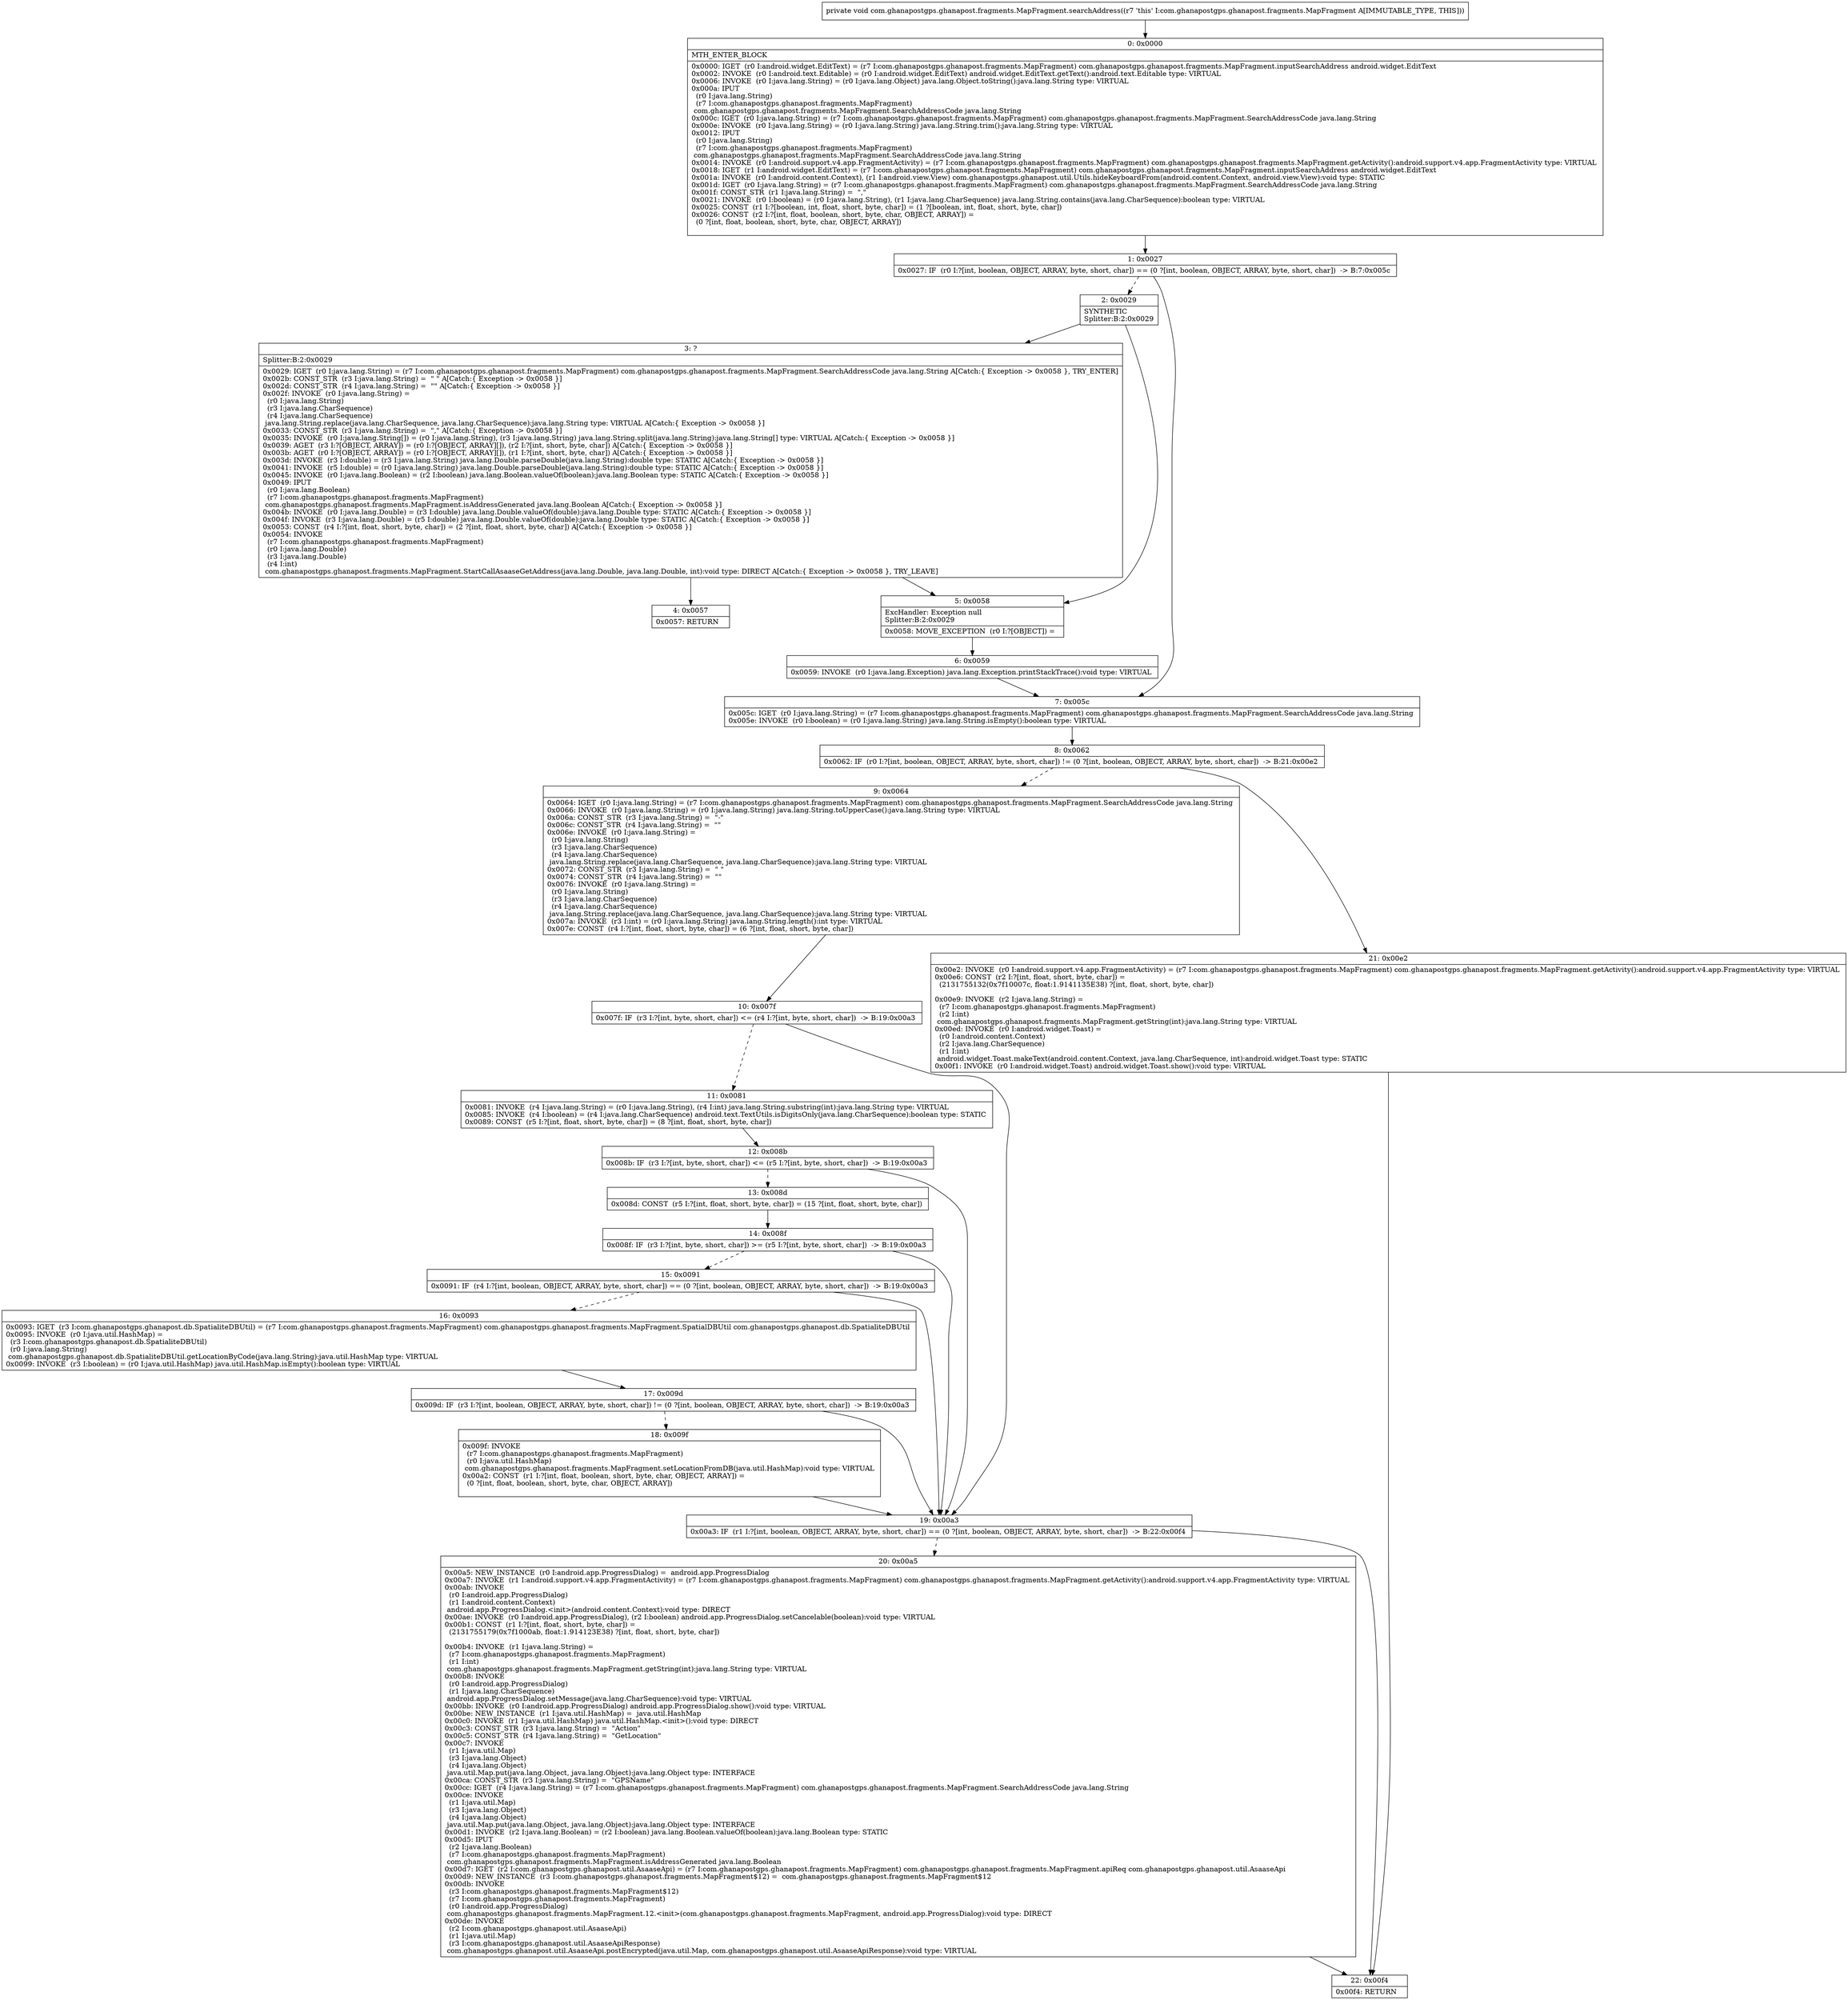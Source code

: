 digraph "CFG forcom.ghanapostgps.ghanapost.fragments.MapFragment.searchAddress()V" {
Node_0 [shape=record,label="{0\:\ 0x0000|MTH_ENTER_BLOCK\l|0x0000: IGET  (r0 I:android.widget.EditText) = (r7 I:com.ghanapostgps.ghanapost.fragments.MapFragment) com.ghanapostgps.ghanapost.fragments.MapFragment.inputSearchAddress android.widget.EditText \l0x0002: INVOKE  (r0 I:android.text.Editable) = (r0 I:android.widget.EditText) android.widget.EditText.getText():android.text.Editable type: VIRTUAL \l0x0006: INVOKE  (r0 I:java.lang.String) = (r0 I:java.lang.Object) java.lang.Object.toString():java.lang.String type: VIRTUAL \l0x000a: IPUT  \l  (r0 I:java.lang.String)\l  (r7 I:com.ghanapostgps.ghanapost.fragments.MapFragment)\l com.ghanapostgps.ghanapost.fragments.MapFragment.SearchAddressCode java.lang.String \l0x000c: IGET  (r0 I:java.lang.String) = (r7 I:com.ghanapostgps.ghanapost.fragments.MapFragment) com.ghanapostgps.ghanapost.fragments.MapFragment.SearchAddressCode java.lang.String \l0x000e: INVOKE  (r0 I:java.lang.String) = (r0 I:java.lang.String) java.lang.String.trim():java.lang.String type: VIRTUAL \l0x0012: IPUT  \l  (r0 I:java.lang.String)\l  (r7 I:com.ghanapostgps.ghanapost.fragments.MapFragment)\l com.ghanapostgps.ghanapost.fragments.MapFragment.SearchAddressCode java.lang.String \l0x0014: INVOKE  (r0 I:android.support.v4.app.FragmentActivity) = (r7 I:com.ghanapostgps.ghanapost.fragments.MapFragment) com.ghanapostgps.ghanapost.fragments.MapFragment.getActivity():android.support.v4.app.FragmentActivity type: VIRTUAL \l0x0018: IGET  (r1 I:android.widget.EditText) = (r7 I:com.ghanapostgps.ghanapost.fragments.MapFragment) com.ghanapostgps.ghanapost.fragments.MapFragment.inputSearchAddress android.widget.EditText \l0x001a: INVOKE  (r0 I:android.content.Context), (r1 I:android.view.View) com.ghanapostgps.ghanapost.util.Utils.hideKeyboardFrom(android.content.Context, android.view.View):void type: STATIC \l0x001d: IGET  (r0 I:java.lang.String) = (r7 I:com.ghanapostgps.ghanapost.fragments.MapFragment) com.ghanapostgps.ghanapost.fragments.MapFragment.SearchAddressCode java.lang.String \l0x001f: CONST_STR  (r1 I:java.lang.String) =  \",\" \l0x0021: INVOKE  (r0 I:boolean) = (r0 I:java.lang.String), (r1 I:java.lang.CharSequence) java.lang.String.contains(java.lang.CharSequence):boolean type: VIRTUAL \l0x0025: CONST  (r1 I:?[boolean, int, float, short, byte, char]) = (1 ?[boolean, int, float, short, byte, char]) \l0x0026: CONST  (r2 I:?[int, float, boolean, short, byte, char, OBJECT, ARRAY]) = \l  (0 ?[int, float, boolean, short, byte, char, OBJECT, ARRAY])\l \l}"];
Node_1 [shape=record,label="{1\:\ 0x0027|0x0027: IF  (r0 I:?[int, boolean, OBJECT, ARRAY, byte, short, char]) == (0 ?[int, boolean, OBJECT, ARRAY, byte, short, char])  \-\> B:7:0x005c \l}"];
Node_2 [shape=record,label="{2\:\ 0x0029|SYNTHETIC\lSplitter:B:2:0x0029\l}"];
Node_3 [shape=record,label="{3\:\ ?|Splitter:B:2:0x0029\l|0x0029: IGET  (r0 I:java.lang.String) = (r7 I:com.ghanapostgps.ghanapost.fragments.MapFragment) com.ghanapostgps.ghanapost.fragments.MapFragment.SearchAddressCode java.lang.String A[Catch:\{ Exception \-\> 0x0058 \}, TRY_ENTER]\l0x002b: CONST_STR  (r3 I:java.lang.String) =  \" \" A[Catch:\{ Exception \-\> 0x0058 \}]\l0x002d: CONST_STR  (r4 I:java.lang.String) =  \"\" A[Catch:\{ Exception \-\> 0x0058 \}]\l0x002f: INVOKE  (r0 I:java.lang.String) = \l  (r0 I:java.lang.String)\l  (r3 I:java.lang.CharSequence)\l  (r4 I:java.lang.CharSequence)\l java.lang.String.replace(java.lang.CharSequence, java.lang.CharSequence):java.lang.String type: VIRTUAL A[Catch:\{ Exception \-\> 0x0058 \}]\l0x0033: CONST_STR  (r3 I:java.lang.String) =  \",\" A[Catch:\{ Exception \-\> 0x0058 \}]\l0x0035: INVOKE  (r0 I:java.lang.String[]) = (r0 I:java.lang.String), (r3 I:java.lang.String) java.lang.String.split(java.lang.String):java.lang.String[] type: VIRTUAL A[Catch:\{ Exception \-\> 0x0058 \}]\l0x0039: AGET  (r3 I:?[OBJECT, ARRAY]) = (r0 I:?[OBJECT, ARRAY][]), (r2 I:?[int, short, byte, char]) A[Catch:\{ Exception \-\> 0x0058 \}]\l0x003b: AGET  (r0 I:?[OBJECT, ARRAY]) = (r0 I:?[OBJECT, ARRAY][]), (r1 I:?[int, short, byte, char]) A[Catch:\{ Exception \-\> 0x0058 \}]\l0x003d: INVOKE  (r3 I:double) = (r3 I:java.lang.String) java.lang.Double.parseDouble(java.lang.String):double type: STATIC A[Catch:\{ Exception \-\> 0x0058 \}]\l0x0041: INVOKE  (r5 I:double) = (r0 I:java.lang.String) java.lang.Double.parseDouble(java.lang.String):double type: STATIC A[Catch:\{ Exception \-\> 0x0058 \}]\l0x0045: INVOKE  (r0 I:java.lang.Boolean) = (r2 I:boolean) java.lang.Boolean.valueOf(boolean):java.lang.Boolean type: STATIC A[Catch:\{ Exception \-\> 0x0058 \}]\l0x0049: IPUT  \l  (r0 I:java.lang.Boolean)\l  (r7 I:com.ghanapostgps.ghanapost.fragments.MapFragment)\l com.ghanapostgps.ghanapost.fragments.MapFragment.isAddressGenerated java.lang.Boolean A[Catch:\{ Exception \-\> 0x0058 \}]\l0x004b: INVOKE  (r0 I:java.lang.Double) = (r3 I:double) java.lang.Double.valueOf(double):java.lang.Double type: STATIC A[Catch:\{ Exception \-\> 0x0058 \}]\l0x004f: INVOKE  (r3 I:java.lang.Double) = (r5 I:double) java.lang.Double.valueOf(double):java.lang.Double type: STATIC A[Catch:\{ Exception \-\> 0x0058 \}]\l0x0053: CONST  (r4 I:?[int, float, short, byte, char]) = (2 ?[int, float, short, byte, char]) A[Catch:\{ Exception \-\> 0x0058 \}]\l0x0054: INVOKE  \l  (r7 I:com.ghanapostgps.ghanapost.fragments.MapFragment)\l  (r0 I:java.lang.Double)\l  (r3 I:java.lang.Double)\l  (r4 I:int)\l com.ghanapostgps.ghanapost.fragments.MapFragment.StartCallAsaaseGetAddress(java.lang.Double, java.lang.Double, int):void type: DIRECT A[Catch:\{ Exception \-\> 0x0058 \}, TRY_LEAVE]\l}"];
Node_4 [shape=record,label="{4\:\ 0x0057|0x0057: RETURN   \l}"];
Node_5 [shape=record,label="{5\:\ 0x0058|ExcHandler: Exception null\lSplitter:B:2:0x0029\l|0x0058: MOVE_EXCEPTION  (r0 I:?[OBJECT]) =  \l}"];
Node_6 [shape=record,label="{6\:\ 0x0059|0x0059: INVOKE  (r0 I:java.lang.Exception) java.lang.Exception.printStackTrace():void type: VIRTUAL \l}"];
Node_7 [shape=record,label="{7\:\ 0x005c|0x005c: IGET  (r0 I:java.lang.String) = (r7 I:com.ghanapostgps.ghanapost.fragments.MapFragment) com.ghanapostgps.ghanapost.fragments.MapFragment.SearchAddressCode java.lang.String \l0x005e: INVOKE  (r0 I:boolean) = (r0 I:java.lang.String) java.lang.String.isEmpty():boolean type: VIRTUAL \l}"];
Node_8 [shape=record,label="{8\:\ 0x0062|0x0062: IF  (r0 I:?[int, boolean, OBJECT, ARRAY, byte, short, char]) != (0 ?[int, boolean, OBJECT, ARRAY, byte, short, char])  \-\> B:21:0x00e2 \l}"];
Node_9 [shape=record,label="{9\:\ 0x0064|0x0064: IGET  (r0 I:java.lang.String) = (r7 I:com.ghanapostgps.ghanapost.fragments.MapFragment) com.ghanapostgps.ghanapost.fragments.MapFragment.SearchAddressCode java.lang.String \l0x0066: INVOKE  (r0 I:java.lang.String) = (r0 I:java.lang.String) java.lang.String.toUpperCase():java.lang.String type: VIRTUAL \l0x006a: CONST_STR  (r3 I:java.lang.String) =  \"\-\" \l0x006c: CONST_STR  (r4 I:java.lang.String) =  \"\" \l0x006e: INVOKE  (r0 I:java.lang.String) = \l  (r0 I:java.lang.String)\l  (r3 I:java.lang.CharSequence)\l  (r4 I:java.lang.CharSequence)\l java.lang.String.replace(java.lang.CharSequence, java.lang.CharSequence):java.lang.String type: VIRTUAL \l0x0072: CONST_STR  (r3 I:java.lang.String) =  \" \" \l0x0074: CONST_STR  (r4 I:java.lang.String) =  \"\" \l0x0076: INVOKE  (r0 I:java.lang.String) = \l  (r0 I:java.lang.String)\l  (r3 I:java.lang.CharSequence)\l  (r4 I:java.lang.CharSequence)\l java.lang.String.replace(java.lang.CharSequence, java.lang.CharSequence):java.lang.String type: VIRTUAL \l0x007a: INVOKE  (r3 I:int) = (r0 I:java.lang.String) java.lang.String.length():int type: VIRTUAL \l0x007e: CONST  (r4 I:?[int, float, short, byte, char]) = (6 ?[int, float, short, byte, char]) \l}"];
Node_10 [shape=record,label="{10\:\ 0x007f|0x007f: IF  (r3 I:?[int, byte, short, char]) \<= (r4 I:?[int, byte, short, char])  \-\> B:19:0x00a3 \l}"];
Node_11 [shape=record,label="{11\:\ 0x0081|0x0081: INVOKE  (r4 I:java.lang.String) = (r0 I:java.lang.String), (r4 I:int) java.lang.String.substring(int):java.lang.String type: VIRTUAL \l0x0085: INVOKE  (r4 I:boolean) = (r4 I:java.lang.CharSequence) android.text.TextUtils.isDigitsOnly(java.lang.CharSequence):boolean type: STATIC \l0x0089: CONST  (r5 I:?[int, float, short, byte, char]) = (8 ?[int, float, short, byte, char]) \l}"];
Node_12 [shape=record,label="{12\:\ 0x008b|0x008b: IF  (r3 I:?[int, byte, short, char]) \<= (r5 I:?[int, byte, short, char])  \-\> B:19:0x00a3 \l}"];
Node_13 [shape=record,label="{13\:\ 0x008d|0x008d: CONST  (r5 I:?[int, float, short, byte, char]) = (15 ?[int, float, short, byte, char]) \l}"];
Node_14 [shape=record,label="{14\:\ 0x008f|0x008f: IF  (r3 I:?[int, byte, short, char]) \>= (r5 I:?[int, byte, short, char])  \-\> B:19:0x00a3 \l}"];
Node_15 [shape=record,label="{15\:\ 0x0091|0x0091: IF  (r4 I:?[int, boolean, OBJECT, ARRAY, byte, short, char]) == (0 ?[int, boolean, OBJECT, ARRAY, byte, short, char])  \-\> B:19:0x00a3 \l}"];
Node_16 [shape=record,label="{16\:\ 0x0093|0x0093: IGET  (r3 I:com.ghanapostgps.ghanapost.db.SpatialiteDBUtil) = (r7 I:com.ghanapostgps.ghanapost.fragments.MapFragment) com.ghanapostgps.ghanapost.fragments.MapFragment.SpatialDBUtil com.ghanapostgps.ghanapost.db.SpatialiteDBUtil \l0x0095: INVOKE  (r0 I:java.util.HashMap) = \l  (r3 I:com.ghanapostgps.ghanapost.db.SpatialiteDBUtil)\l  (r0 I:java.lang.String)\l com.ghanapostgps.ghanapost.db.SpatialiteDBUtil.getLocationByCode(java.lang.String):java.util.HashMap type: VIRTUAL \l0x0099: INVOKE  (r3 I:boolean) = (r0 I:java.util.HashMap) java.util.HashMap.isEmpty():boolean type: VIRTUAL \l}"];
Node_17 [shape=record,label="{17\:\ 0x009d|0x009d: IF  (r3 I:?[int, boolean, OBJECT, ARRAY, byte, short, char]) != (0 ?[int, boolean, OBJECT, ARRAY, byte, short, char])  \-\> B:19:0x00a3 \l}"];
Node_18 [shape=record,label="{18\:\ 0x009f|0x009f: INVOKE  \l  (r7 I:com.ghanapostgps.ghanapost.fragments.MapFragment)\l  (r0 I:java.util.HashMap)\l com.ghanapostgps.ghanapost.fragments.MapFragment.setLocationFromDB(java.util.HashMap):void type: VIRTUAL \l0x00a2: CONST  (r1 I:?[int, float, boolean, short, byte, char, OBJECT, ARRAY]) = \l  (0 ?[int, float, boolean, short, byte, char, OBJECT, ARRAY])\l \l}"];
Node_19 [shape=record,label="{19\:\ 0x00a3|0x00a3: IF  (r1 I:?[int, boolean, OBJECT, ARRAY, byte, short, char]) == (0 ?[int, boolean, OBJECT, ARRAY, byte, short, char])  \-\> B:22:0x00f4 \l}"];
Node_20 [shape=record,label="{20\:\ 0x00a5|0x00a5: NEW_INSTANCE  (r0 I:android.app.ProgressDialog) =  android.app.ProgressDialog \l0x00a7: INVOKE  (r1 I:android.support.v4.app.FragmentActivity) = (r7 I:com.ghanapostgps.ghanapost.fragments.MapFragment) com.ghanapostgps.ghanapost.fragments.MapFragment.getActivity():android.support.v4.app.FragmentActivity type: VIRTUAL \l0x00ab: INVOKE  \l  (r0 I:android.app.ProgressDialog)\l  (r1 I:android.content.Context)\l android.app.ProgressDialog.\<init\>(android.content.Context):void type: DIRECT \l0x00ae: INVOKE  (r0 I:android.app.ProgressDialog), (r2 I:boolean) android.app.ProgressDialog.setCancelable(boolean):void type: VIRTUAL \l0x00b1: CONST  (r1 I:?[int, float, short, byte, char]) = \l  (2131755179(0x7f1000ab, float:1.914123E38) ?[int, float, short, byte, char])\l \l0x00b4: INVOKE  (r1 I:java.lang.String) = \l  (r7 I:com.ghanapostgps.ghanapost.fragments.MapFragment)\l  (r1 I:int)\l com.ghanapostgps.ghanapost.fragments.MapFragment.getString(int):java.lang.String type: VIRTUAL \l0x00b8: INVOKE  \l  (r0 I:android.app.ProgressDialog)\l  (r1 I:java.lang.CharSequence)\l android.app.ProgressDialog.setMessage(java.lang.CharSequence):void type: VIRTUAL \l0x00bb: INVOKE  (r0 I:android.app.ProgressDialog) android.app.ProgressDialog.show():void type: VIRTUAL \l0x00be: NEW_INSTANCE  (r1 I:java.util.HashMap) =  java.util.HashMap \l0x00c0: INVOKE  (r1 I:java.util.HashMap) java.util.HashMap.\<init\>():void type: DIRECT \l0x00c3: CONST_STR  (r3 I:java.lang.String) =  \"Action\" \l0x00c5: CONST_STR  (r4 I:java.lang.String) =  \"GetLocation\" \l0x00c7: INVOKE  \l  (r1 I:java.util.Map)\l  (r3 I:java.lang.Object)\l  (r4 I:java.lang.Object)\l java.util.Map.put(java.lang.Object, java.lang.Object):java.lang.Object type: INTERFACE \l0x00ca: CONST_STR  (r3 I:java.lang.String) =  \"GPSName\" \l0x00cc: IGET  (r4 I:java.lang.String) = (r7 I:com.ghanapostgps.ghanapost.fragments.MapFragment) com.ghanapostgps.ghanapost.fragments.MapFragment.SearchAddressCode java.lang.String \l0x00ce: INVOKE  \l  (r1 I:java.util.Map)\l  (r3 I:java.lang.Object)\l  (r4 I:java.lang.Object)\l java.util.Map.put(java.lang.Object, java.lang.Object):java.lang.Object type: INTERFACE \l0x00d1: INVOKE  (r2 I:java.lang.Boolean) = (r2 I:boolean) java.lang.Boolean.valueOf(boolean):java.lang.Boolean type: STATIC \l0x00d5: IPUT  \l  (r2 I:java.lang.Boolean)\l  (r7 I:com.ghanapostgps.ghanapost.fragments.MapFragment)\l com.ghanapostgps.ghanapost.fragments.MapFragment.isAddressGenerated java.lang.Boolean \l0x00d7: IGET  (r2 I:com.ghanapostgps.ghanapost.util.AsaaseApi) = (r7 I:com.ghanapostgps.ghanapost.fragments.MapFragment) com.ghanapostgps.ghanapost.fragments.MapFragment.apiReq com.ghanapostgps.ghanapost.util.AsaaseApi \l0x00d9: NEW_INSTANCE  (r3 I:com.ghanapostgps.ghanapost.fragments.MapFragment$12) =  com.ghanapostgps.ghanapost.fragments.MapFragment$12 \l0x00db: INVOKE  \l  (r3 I:com.ghanapostgps.ghanapost.fragments.MapFragment$12)\l  (r7 I:com.ghanapostgps.ghanapost.fragments.MapFragment)\l  (r0 I:android.app.ProgressDialog)\l com.ghanapostgps.ghanapost.fragments.MapFragment.12.\<init\>(com.ghanapostgps.ghanapost.fragments.MapFragment, android.app.ProgressDialog):void type: DIRECT \l0x00de: INVOKE  \l  (r2 I:com.ghanapostgps.ghanapost.util.AsaaseApi)\l  (r1 I:java.util.Map)\l  (r3 I:com.ghanapostgps.ghanapost.util.AsaaseApiResponse)\l com.ghanapostgps.ghanapost.util.AsaaseApi.postEncrypted(java.util.Map, com.ghanapostgps.ghanapost.util.AsaaseApiResponse):void type: VIRTUAL \l}"];
Node_21 [shape=record,label="{21\:\ 0x00e2|0x00e2: INVOKE  (r0 I:android.support.v4.app.FragmentActivity) = (r7 I:com.ghanapostgps.ghanapost.fragments.MapFragment) com.ghanapostgps.ghanapost.fragments.MapFragment.getActivity():android.support.v4.app.FragmentActivity type: VIRTUAL \l0x00e6: CONST  (r2 I:?[int, float, short, byte, char]) = \l  (2131755132(0x7f10007c, float:1.9141135E38) ?[int, float, short, byte, char])\l \l0x00e9: INVOKE  (r2 I:java.lang.String) = \l  (r7 I:com.ghanapostgps.ghanapost.fragments.MapFragment)\l  (r2 I:int)\l com.ghanapostgps.ghanapost.fragments.MapFragment.getString(int):java.lang.String type: VIRTUAL \l0x00ed: INVOKE  (r0 I:android.widget.Toast) = \l  (r0 I:android.content.Context)\l  (r2 I:java.lang.CharSequence)\l  (r1 I:int)\l android.widget.Toast.makeText(android.content.Context, java.lang.CharSequence, int):android.widget.Toast type: STATIC \l0x00f1: INVOKE  (r0 I:android.widget.Toast) android.widget.Toast.show():void type: VIRTUAL \l}"];
Node_22 [shape=record,label="{22\:\ 0x00f4|0x00f4: RETURN   \l}"];
MethodNode[shape=record,label="{private void com.ghanapostgps.ghanapost.fragments.MapFragment.searchAddress((r7 'this' I:com.ghanapostgps.ghanapost.fragments.MapFragment A[IMMUTABLE_TYPE, THIS])) }"];
MethodNode -> Node_0;
Node_0 -> Node_1;
Node_1 -> Node_2[style=dashed];
Node_1 -> Node_7;
Node_2 -> Node_3;
Node_2 -> Node_5;
Node_3 -> Node_4;
Node_3 -> Node_5;
Node_5 -> Node_6;
Node_6 -> Node_7;
Node_7 -> Node_8;
Node_8 -> Node_9[style=dashed];
Node_8 -> Node_21;
Node_9 -> Node_10;
Node_10 -> Node_11[style=dashed];
Node_10 -> Node_19;
Node_11 -> Node_12;
Node_12 -> Node_13[style=dashed];
Node_12 -> Node_19;
Node_13 -> Node_14;
Node_14 -> Node_15[style=dashed];
Node_14 -> Node_19;
Node_15 -> Node_16[style=dashed];
Node_15 -> Node_19;
Node_16 -> Node_17;
Node_17 -> Node_18[style=dashed];
Node_17 -> Node_19;
Node_18 -> Node_19;
Node_19 -> Node_20[style=dashed];
Node_19 -> Node_22;
Node_20 -> Node_22;
Node_21 -> Node_22;
}

